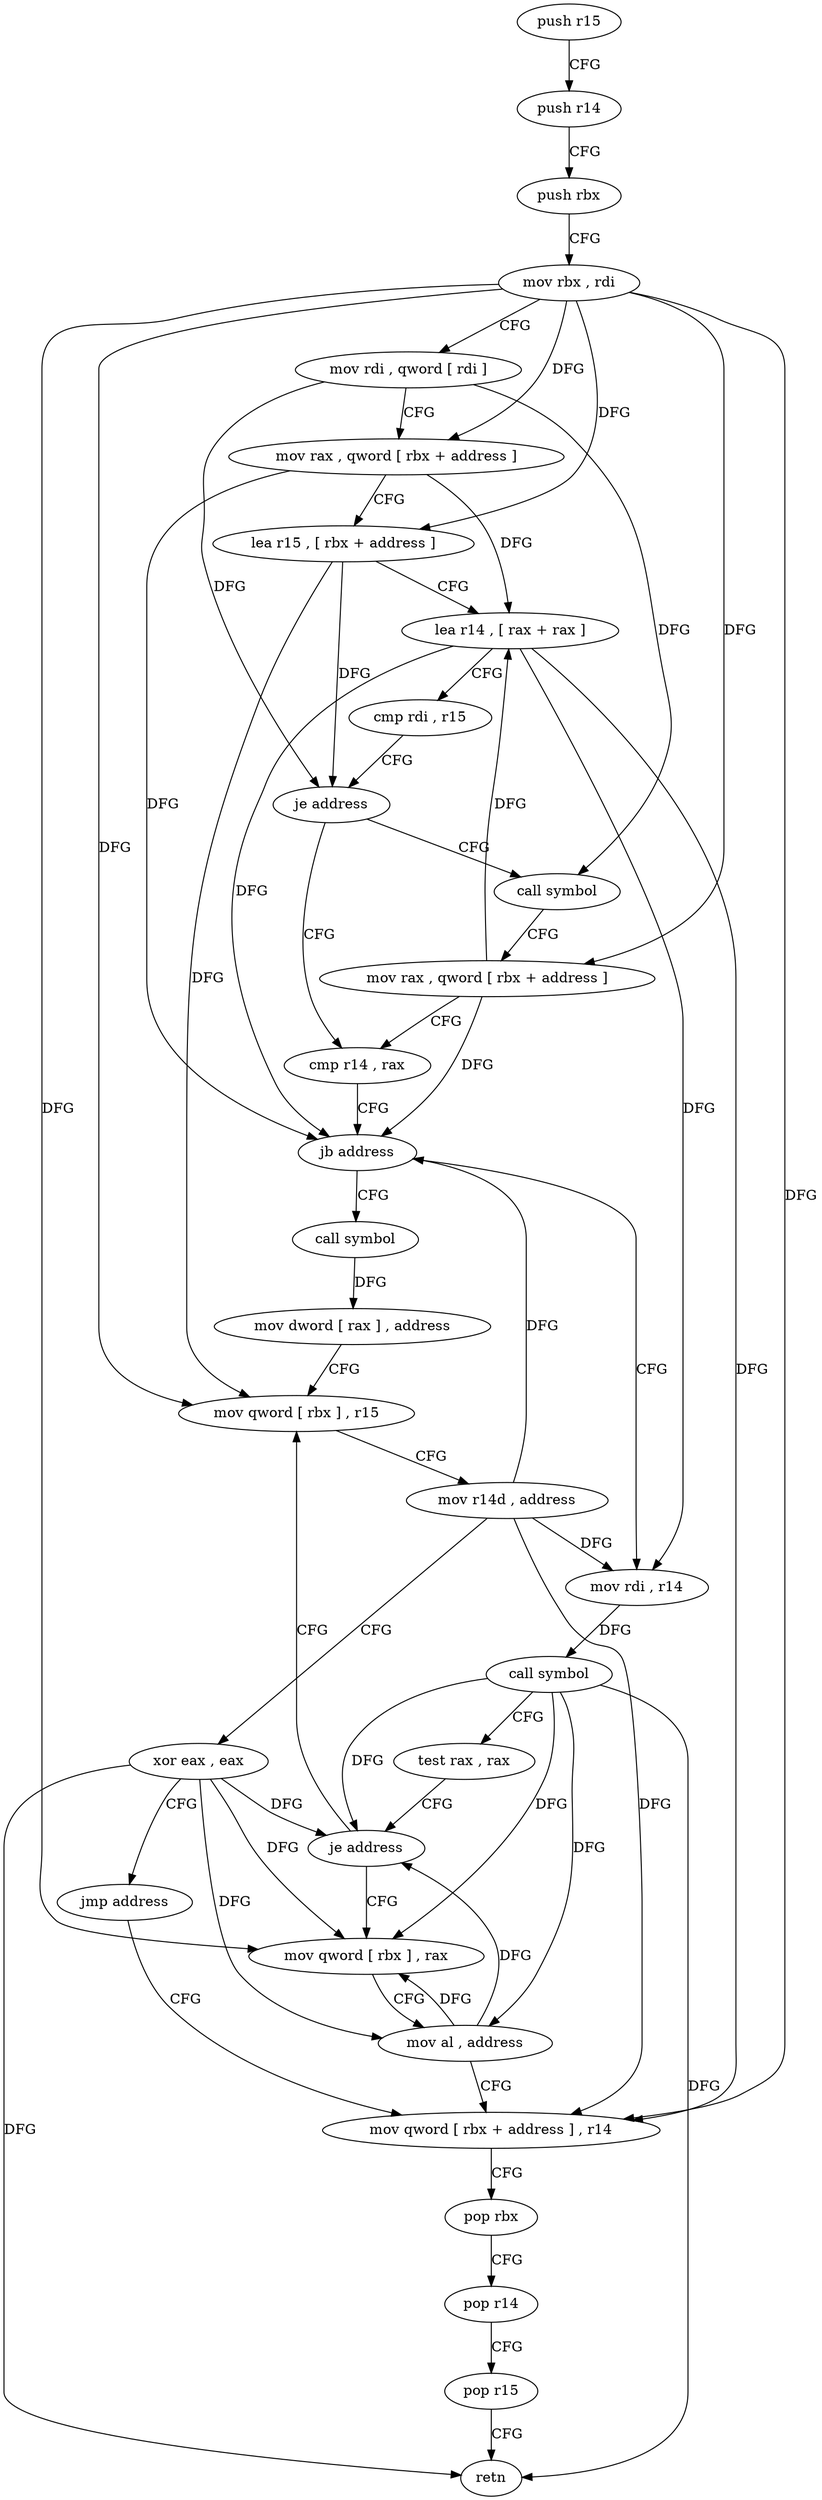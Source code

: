 digraph "func" {
"293408" [label = "push r15" ]
"293410" [label = "push r14" ]
"293412" [label = "push rbx" ]
"293413" [label = "mov rbx , rdi" ]
"293416" [label = "mov rdi , qword [ rdi ]" ]
"293419" [label = "mov rax , qword [ rbx + address ]" ]
"293423" [label = "lea r15 , [ rbx + address ]" ]
"293427" [label = "lea r14 , [ rax + rax ]" ]
"293431" [label = "cmp rdi , r15" ]
"293434" [label = "je address" ]
"293445" [label = "cmp r14 , rax" ]
"293436" [label = "call symbol" ]
"293448" [label = "jb address" ]
"293478" [label = "call symbol" ]
"293450" [label = "mov rdi , r14" ]
"293441" [label = "mov rax , qword [ rbx + address ]" ]
"293483" [label = "mov dword [ rax ] , address" ]
"293489" [label = "mov qword [ rbx ] , r15" ]
"293453" [label = "call symbol" ]
"293458" [label = "test rax , rax" ]
"293461" [label = "je address" ]
"293463" [label = "mov qword [ rbx ] , rax" ]
"293468" [label = "mov qword [ rbx + address ] , r14" ]
"293472" [label = "pop rbx" ]
"293473" [label = "pop r14" ]
"293475" [label = "pop r15" ]
"293477" [label = "retn" ]
"293492" [label = "mov r14d , address" ]
"293498" [label = "xor eax , eax" ]
"293500" [label = "jmp address" ]
"293466" [label = "mov al , address" ]
"293408" -> "293410" [ label = "CFG" ]
"293410" -> "293412" [ label = "CFG" ]
"293412" -> "293413" [ label = "CFG" ]
"293413" -> "293416" [ label = "CFG" ]
"293413" -> "293419" [ label = "DFG" ]
"293413" -> "293423" [ label = "DFG" ]
"293413" -> "293441" [ label = "DFG" ]
"293413" -> "293489" [ label = "DFG" ]
"293413" -> "293463" [ label = "DFG" ]
"293413" -> "293468" [ label = "DFG" ]
"293416" -> "293419" [ label = "CFG" ]
"293416" -> "293434" [ label = "DFG" ]
"293416" -> "293436" [ label = "DFG" ]
"293419" -> "293423" [ label = "CFG" ]
"293419" -> "293427" [ label = "DFG" ]
"293419" -> "293448" [ label = "DFG" ]
"293423" -> "293427" [ label = "CFG" ]
"293423" -> "293434" [ label = "DFG" ]
"293423" -> "293489" [ label = "DFG" ]
"293427" -> "293431" [ label = "CFG" ]
"293427" -> "293448" [ label = "DFG" ]
"293427" -> "293450" [ label = "DFG" ]
"293427" -> "293468" [ label = "DFG" ]
"293431" -> "293434" [ label = "CFG" ]
"293434" -> "293445" [ label = "CFG" ]
"293434" -> "293436" [ label = "CFG" ]
"293445" -> "293448" [ label = "CFG" ]
"293436" -> "293441" [ label = "CFG" ]
"293448" -> "293478" [ label = "CFG" ]
"293448" -> "293450" [ label = "CFG" ]
"293478" -> "293483" [ label = "DFG" ]
"293450" -> "293453" [ label = "DFG" ]
"293441" -> "293445" [ label = "CFG" ]
"293441" -> "293427" [ label = "DFG" ]
"293441" -> "293448" [ label = "DFG" ]
"293483" -> "293489" [ label = "CFG" ]
"293489" -> "293492" [ label = "CFG" ]
"293453" -> "293458" [ label = "CFG" ]
"293453" -> "293461" [ label = "DFG" ]
"293453" -> "293463" [ label = "DFG" ]
"293453" -> "293466" [ label = "DFG" ]
"293453" -> "293477" [ label = "DFG" ]
"293458" -> "293461" [ label = "CFG" ]
"293461" -> "293489" [ label = "CFG" ]
"293461" -> "293463" [ label = "CFG" ]
"293463" -> "293466" [ label = "CFG" ]
"293468" -> "293472" [ label = "CFG" ]
"293472" -> "293473" [ label = "CFG" ]
"293473" -> "293475" [ label = "CFG" ]
"293475" -> "293477" [ label = "CFG" ]
"293492" -> "293498" [ label = "CFG" ]
"293492" -> "293450" [ label = "DFG" ]
"293492" -> "293448" [ label = "DFG" ]
"293492" -> "293468" [ label = "DFG" ]
"293498" -> "293500" [ label = "CFG" ]
"293498" -> "293461" [ label = "DFG" ]
"293498" -> "293463" [ label = "DFG" ]
"293498" -> "293466" [ label = "DFG" ]
"293498" -> "293477" [ label = "DFG" ]
"293500" -> "293468" [ label = "CFG" ]
"293466" -> "293468" [ label = "CFG" ]
"293466" -> "293461" [ label = "DFG" ]
"293466" -> "293463" [ label = "DFG" ]
}
